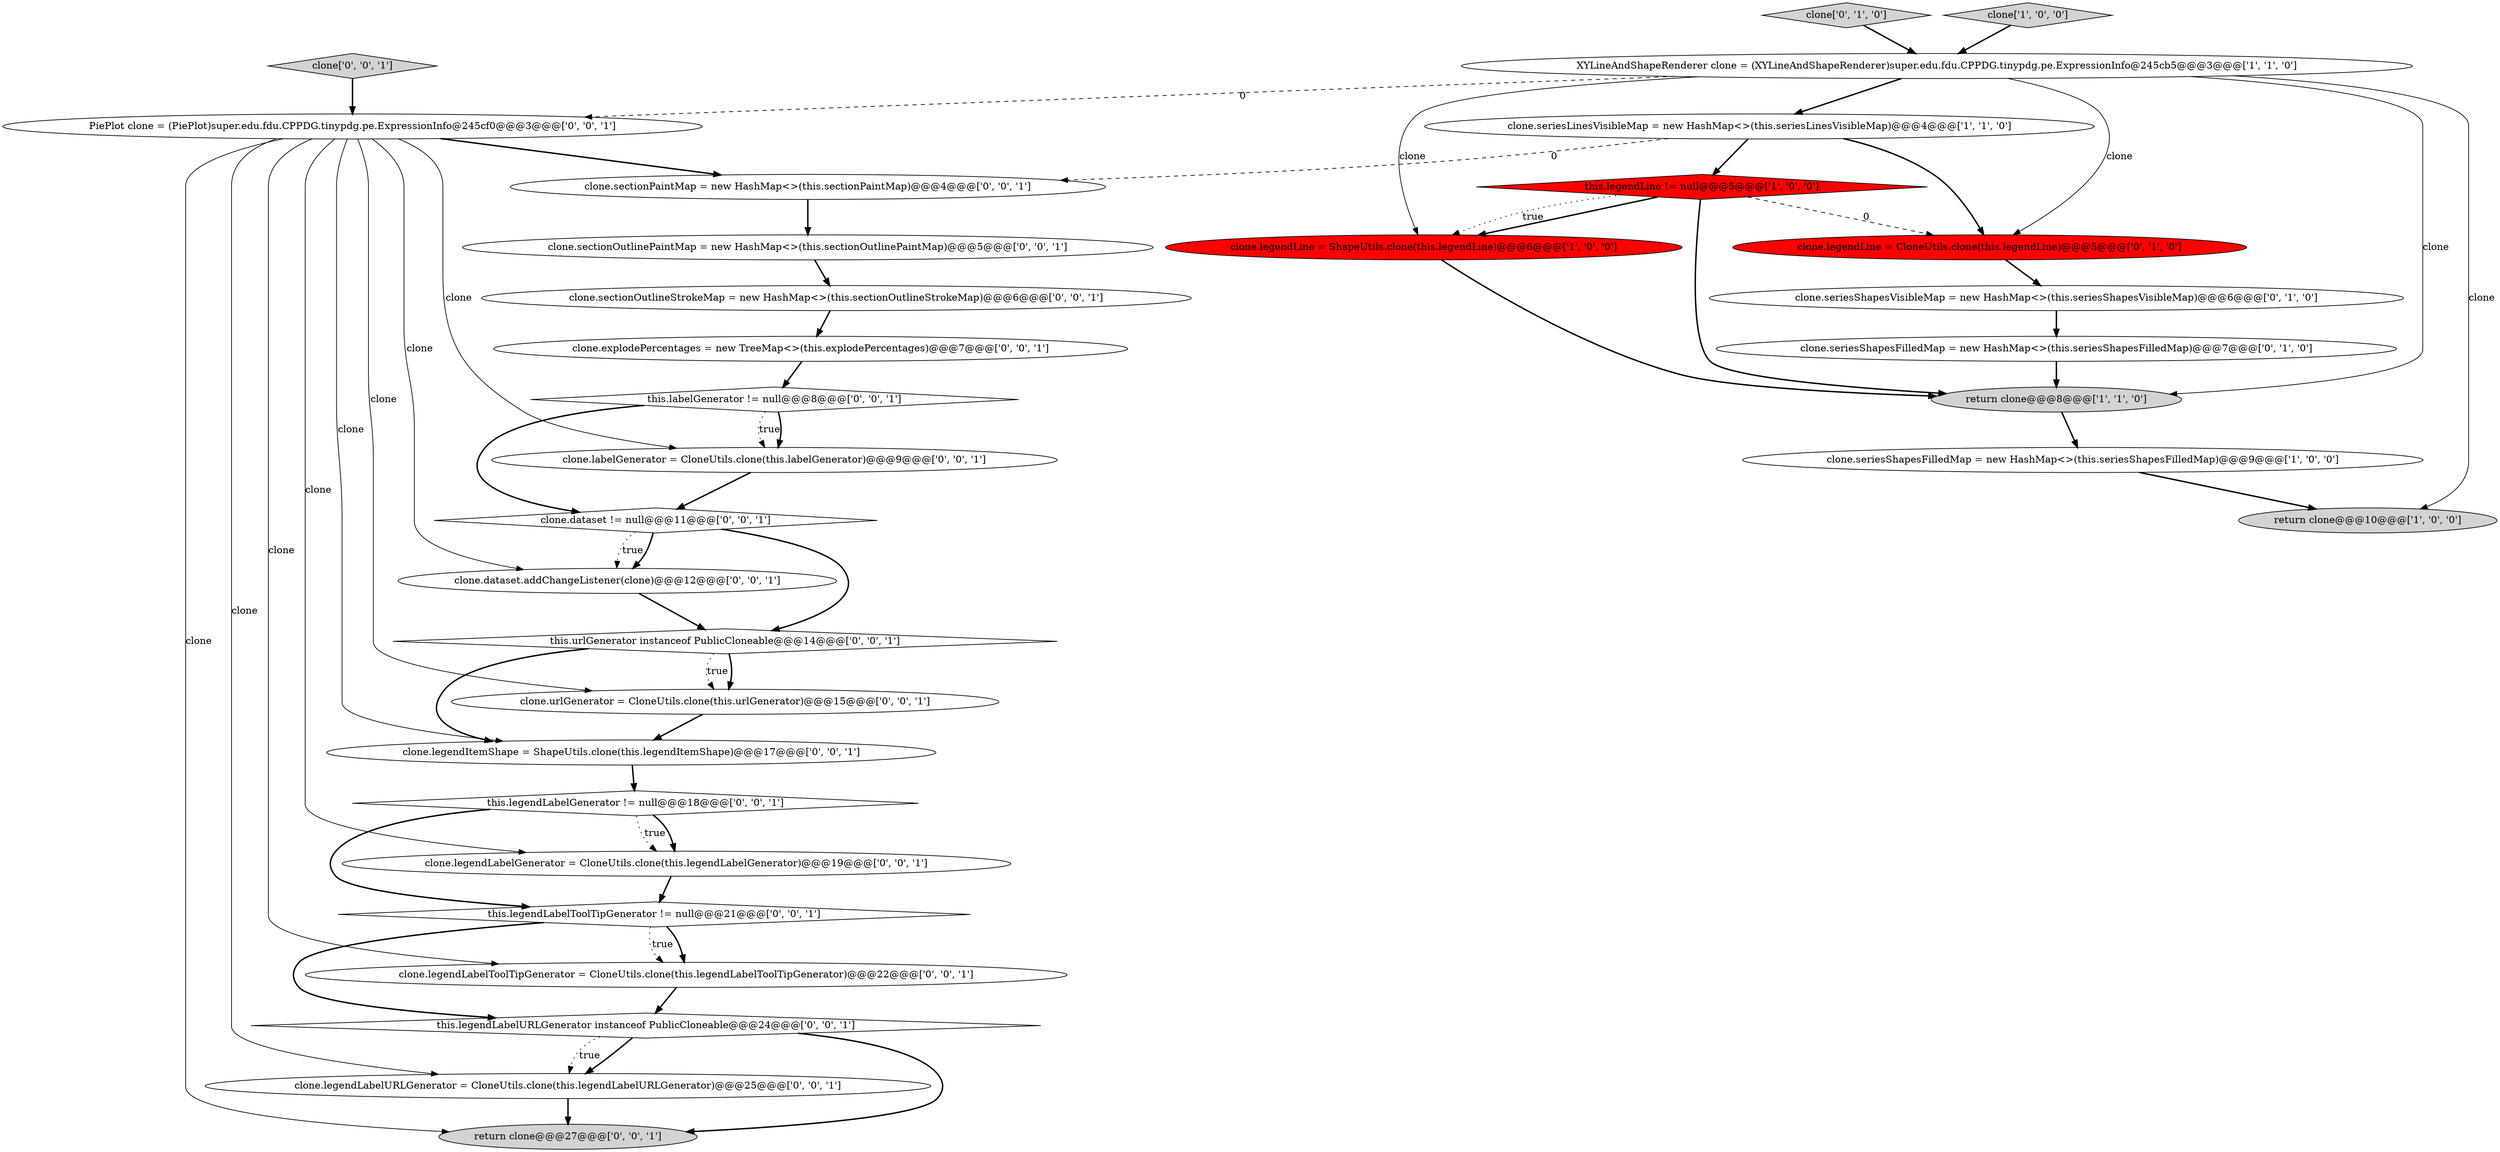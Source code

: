 digraph {
1 [style = filled, label = "clone.seriesShapesFilledMap = new HashMap<>(this.seriesShapesFilledMap)@@@9@@@['1', '0', '0']", fillcolor = white, shape = ellipse image = "AAA0AAABBB1BBB"];
24 [style = filled, label = "PiePlot clone = (PiePlot)super.edu.fdu.CPPDG.tinypdg.pe.ExpressionInfo@245cf0@@@3@@@['0', '0', '1']", fillcolor = white, shape = ellipse image = "AAA0AAABBB3BBB"];
19 [style = filled, label = "this.labelGenerator != null@@@8@@@['0', '0', '1']", fillcolor = white, shape = diamond image = "AAA0AAABBB3BBB"];
26 [style = filled, label = "clone.legendLabelGenerator = CloneUtils.clone(this.legendLabelGenerator)@@@19@@@['0', '0', '1']", fillcolor = white, shape = ellipse image = "AAA0AAABBB3BBB"];
5 [style = filled, label = "clone.legendLine = ShapeUtils.clone(this.legendLine)@@@6@@@['1', '0', '0']", fillcolor = red, shape = ellipse image = "AAA1AAABBB1BBB"];
20 [style = filled, label = "clone.explodePercentages = new TreeMap<>(this.explodePercentages)@@@7@@@['0', '0', '1']", fillcolor = white, shape = ellipse image = "AAA0AAABBB3BBB"];
9 [style = filled, label = "clone.seriesShapesFilledMap = new HashMap<>(this.seriesShapesFilledMap)@@@7@@@['0', '1', '0']", fillcolor = white, shape = ellipse image = "AAA0AAABBB2BBB"];
25 [style = filled, label = "clone.dataset != null@@@11@@@['0', '0', '1']", fillcolor = white, shape = diamond image = "AAA0AAABBB3BBB"];
16 [style = filled, label = "this.urlGenerator instanceof PublicCloneable@@@14@@@['0', '0', '1']", fillcolor = white, shape = diamond image = "AAA0AAABBB3BBB"];
28 [style = filled, label = "clone.urlGenerator = CloneUtils.clone(this.urlGenerator)@@@15@@@['0', '0', '1']", fillcolor = white, shape = ellipse image = "AAA0AAABBB3BBB"];
14 [style = filled, label = "this.legendLabelToolTipGenerator != null@@@21@@@['0', '0', '1']", fillcolor = white, shape = diamond image = "AAA0AAABBB3BBB"];
2 [style = filled, label = "return clone@@@10@@@['1', '0', '0']", fillcolor = lightgray, shape = ellipse image = "AAA0AAABBB1BBB"];
12 [style = filled, label = "clone.sectionOutlinePaintMap = new HashMap<>(this.sectionOutlinePaintMap)@@@5@@@['0', '0', '1']", fillcolor = white, shape = ellipse image = "AAA0AAABBB3BBB"];
8 [style = filled, label = "clone['0', '1', '0']", fillcolor = lightgray, shape = diamond image = "AAA0AAABBB2BBB"];
18 [style = filled, label = "clone.legendItemShape = ShapeUtils.clone(this.legendItemShape)@@@17@@@['0', '0', '1']", fillcolor = white, shape = ellipse image = "AAA0AAABBB3BBB"];
6 [style = filled, label = "this.legendLine != null@@@5@@@['1', '0', '0']", fillcolor = red, shape = diamond image = "AAA1AAABBB1BBB"];
30 [style = filled, label = "clone.legendLabelToolTipGenerator = CloneUtils.clone(this.legendLabelToolTipGenerator)@@@22@@@['0', '0', '1']", fillcolor = white, shape = ellipse image = "AAA0AAABBB3BBB"];
17 [style = filled, label = "clone.sectionPaintMap = new HashMap<>(this.sectionPaintMap)@@@4@@@['0', '0', '1']", fillcolor = white, shape = ellipse image = "AAA0AAABBB3BBB"];
27 [style = filled, label = "clone.sectionOutlineStrokeMap = new HashMap<>(this.sectionOutlineStrokeMap)@@@6@@@['0', '0', '1']", fillcolor = white, shape = ellipse image = "AAA0AAABBB3BBB"];
23 [style = filled, label = "clone['0', '0', '1']", fillcolor = lightgray, shape = diamond image = "AAA0AAABBB3BBB"];
21 [style = filled, label = "clone.dataset.addChangeListener(clone)@@@12@@@['0', '0', '1']", fillcolor = white, shape = ellipse image = "AAA0AAABBB3BBB"];
10 [style = filled, label = "clone.seriesShapesVisibleMap = new HashMap<>(this.seriesShapesVisibleMap)@@@6@@@['0', '1', '0']", fillcolor = white, shape = ellipse image = "AAA0AAABBB2BBB"];
4 [style = filled, label = "clone['1', '0', '0']", fillcolor = lightgray, shape = diamond image = "AAA0AAABBB1BBB"];
29 [style = filled, label = "this.legendLabelGenerator != null@@@18@@@['0', '0', '1']", fillcolor = white, shape = diamond image = "AAA0AAABBB3BBB"];
31 [style = filled, label = "this.legendLabelURLGenerator instanceof PublicCloneable@@@24@@@['0', '0', '1']", fillcolor = white, shape = diamond image = "AAA0AAABBB3BBB"];
3 [style = filled, label = "clone.seriesLinesVisibleMap = new HashMap<>(this.seriesLinesVisibleMap)@@@4@@@['1', '1', '0']", fillcolor = white, shape = ellipse image = "AAA0AAABBB1BBB"];
7 [style = filled, label = "return clone@@@8@@@['1', '1', '0']", fillcolor = lightgray, shape = ellipse image = "AAA0AAABBB1BBB"];
13 [style = filled, label = "clone.legendLabelURLGenerator = CloneUtils.clone(this.legendLabelURLGenerator)@@@25@@@['0', '0', '1']", fillcolor = white, shape = ellipse image = "AAA0AAABBB3BBB"];
22 [style = filled, label = "return clone@@@27@@@['0', '0', '1']", fillcolor = lightgray, shape = ellipse image = "AAA0AAABBB3BBB"];
0 [style = filled, label = "XYLineAndShapeRenderer clone = (XYLineAndShapeRenderer)super.edu.fdu.CPPDG.tinypdg.pe.ExpressionInfo@245cb5@@@3@@@['1', '1', '0']", fillcolor = white, shape = ellipse image = "AAA0AAABBB1BBB"];
15 [style = filled, label = "clone.labelGenerator = CloneUtils.clone(this.labelGenerator)@@@9@@@['0', '0', '1']", fillcolor = white, shape = ellipse image = "AAA0AAABBB3BBB"];
11 [style = filled, label = "clone.legendLine = CloneUtils.clone(this.legendLine)@@@5@@@['0', '1', '0']", fillcolor = red, shape = ellipse image = "AAA1AAABBB2BBB"];
0->3 [style = bold, label=""];
16->18 [style = bold, label=""];
7->1 [style = bold, label=""];
28->18 [style = bold, label=""];
31->22 [style = bold, label=""];
14->30 [style = bold, label=""];
0->7 [style = solid, label="clone"];
25->21 [style = dotted, label="true"];
3->17 [style = dashed, label="0"];
15->25 [style = bold, label=""];
24->13 [style = solid, label="clone"];
24->22 [style = solid, label="clone"];
31->13 [style = bold, label=""];
6->11 [style = dashed, label="0"];
24->30 [style = solid, label="clone"];
3->11 [style = bold, label=""];
26->14 [style = bold, label=""];
3->6 [style = bold, label=""];
0->11 [style = solid, label="clone"];
24->15 [style = solid, label="clone"];
19->15 [style = dotted, label="true"];
9->7 [style = bold, label=""];
25->16 [style = bold, label=""];
29->26 [style = dotted, label="true"];
19->25 [style = bold, label=""];
4->0 [style = bold, label=""];
29->26 [style = bold, label=""];
8->0 [style = bold, label=""];
14->30 [style = dotted, label="true"];
0->5 [style = solid, label="clone"];
6->5 [style = bold, label=""];
18->29 [style = bold, label=""];
23->24 [style = bold, label=""];
17->12 [style = bold, label=""];
24->26 [style = solid, label="clone"];
16->28 [style = bold, label=""];
24->18 [style = solid, label="clone"];
11->10 [style = bold, label=""];
30->31 [style = bold, label=""];
24->21 [style = solid, label="clone"];
24->17 [style = bold, label=""];
29->14 [style = bold, label=""];
14->31 [style = bold, label=""];
21->16 [style = bold, label=""];
0->24 [style = dashed, label="0"];
5->7 [style = bold, label=""];
1->2 [style = bold, label=""];
10->9 [style = bold, label=""];
13->22 [style = bold, label=""];
24->28 [style = solid, label="clone"];
31->13 [style = dotted, label="true"];
19->15 [style = bold, label=""];
6->7 [style = bold, label=""];
20->19 [style = bold, label=""];
16->28 [style = dotted, label="true"];
12->27 [style = bold, label=""];
27->20 [style = bold, label=""];
0->2 [style = solid, label="clone"];
25->21 [style = bold, label=""];
6->5 [style = dotted, label="true"];
}

